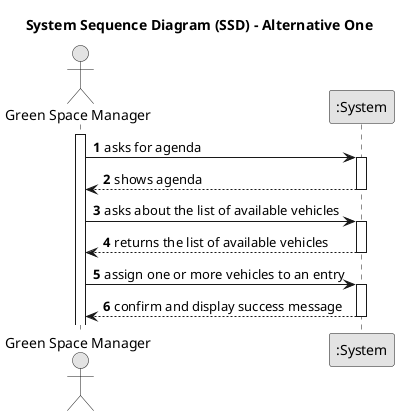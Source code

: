 @startuml
skinparam monochrome true
skinparam packageStyle rectangle
skinparam shadowing false

title System Sequence Diagram (SSD) - Alternative One

autonumber

actor "Green Space Manager" as Employee
participant ":System" as System

activate Employee

    Employee -> System : asks for agenda
    activate System

        System --> Employee : shows agenda
    deactivate System

    Employee -> System : asks about the list of available vehicles
    activate System

        System --> Employee : returns the list of available vehicles
    deactivate System

    Employee -> System : assign one or more vehicles to an entry
    activate System

        System --> Employee : confirm and display success message
    deactivate System

@enduml